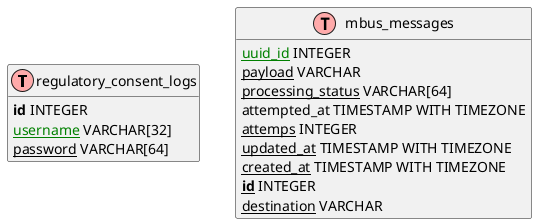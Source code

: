 @startuml
' uncomment the line below if you're using computer with a retina display
' skinparam dpi 300
!define Table(name,desc) class name as "desc" << (T,#FFAAAA) >>
' we use bold for primary key
' green color for unique
' and underscore for not_null
!define primary_key(x) <b>x</b>
!define unique(x) <color:green>x</color>
!define not_null(x) <u>x</u>
' other tags available:
' <i></i>
' <back:COLOR></color>, where color is a color name or html color code
' (#FFAACC)
' see: http://plantuml.com/classes.html#More
hide methods
hide stereotypes

' entities

Table(regulatory_consent_logs, "regulatory_consent_logs") {
primary_key(id) INTEGER
not_null(unique(username)) VARCHAR[32]
not_null(password) VARCHAR[64]
}

Table(mbus_messages, "mbus_messages") {
not_null(unique(uuid_id)) INTEGER
not_null(payload) VARCHAR
not_null(processing_status) VARCHAR[64]
attempted_at TIMESTAMP WITH TIMEZONE
not_null(attemps) INTEGER
not_null(updated_at) TIMESTAMP WITH TIMEZONE
not_null(created_at) TIMESTAMP WITH TIMEZONE
primary_key(not_null(id)) INTEGER
not_null(destination) VARCHAR
}
@enduml
